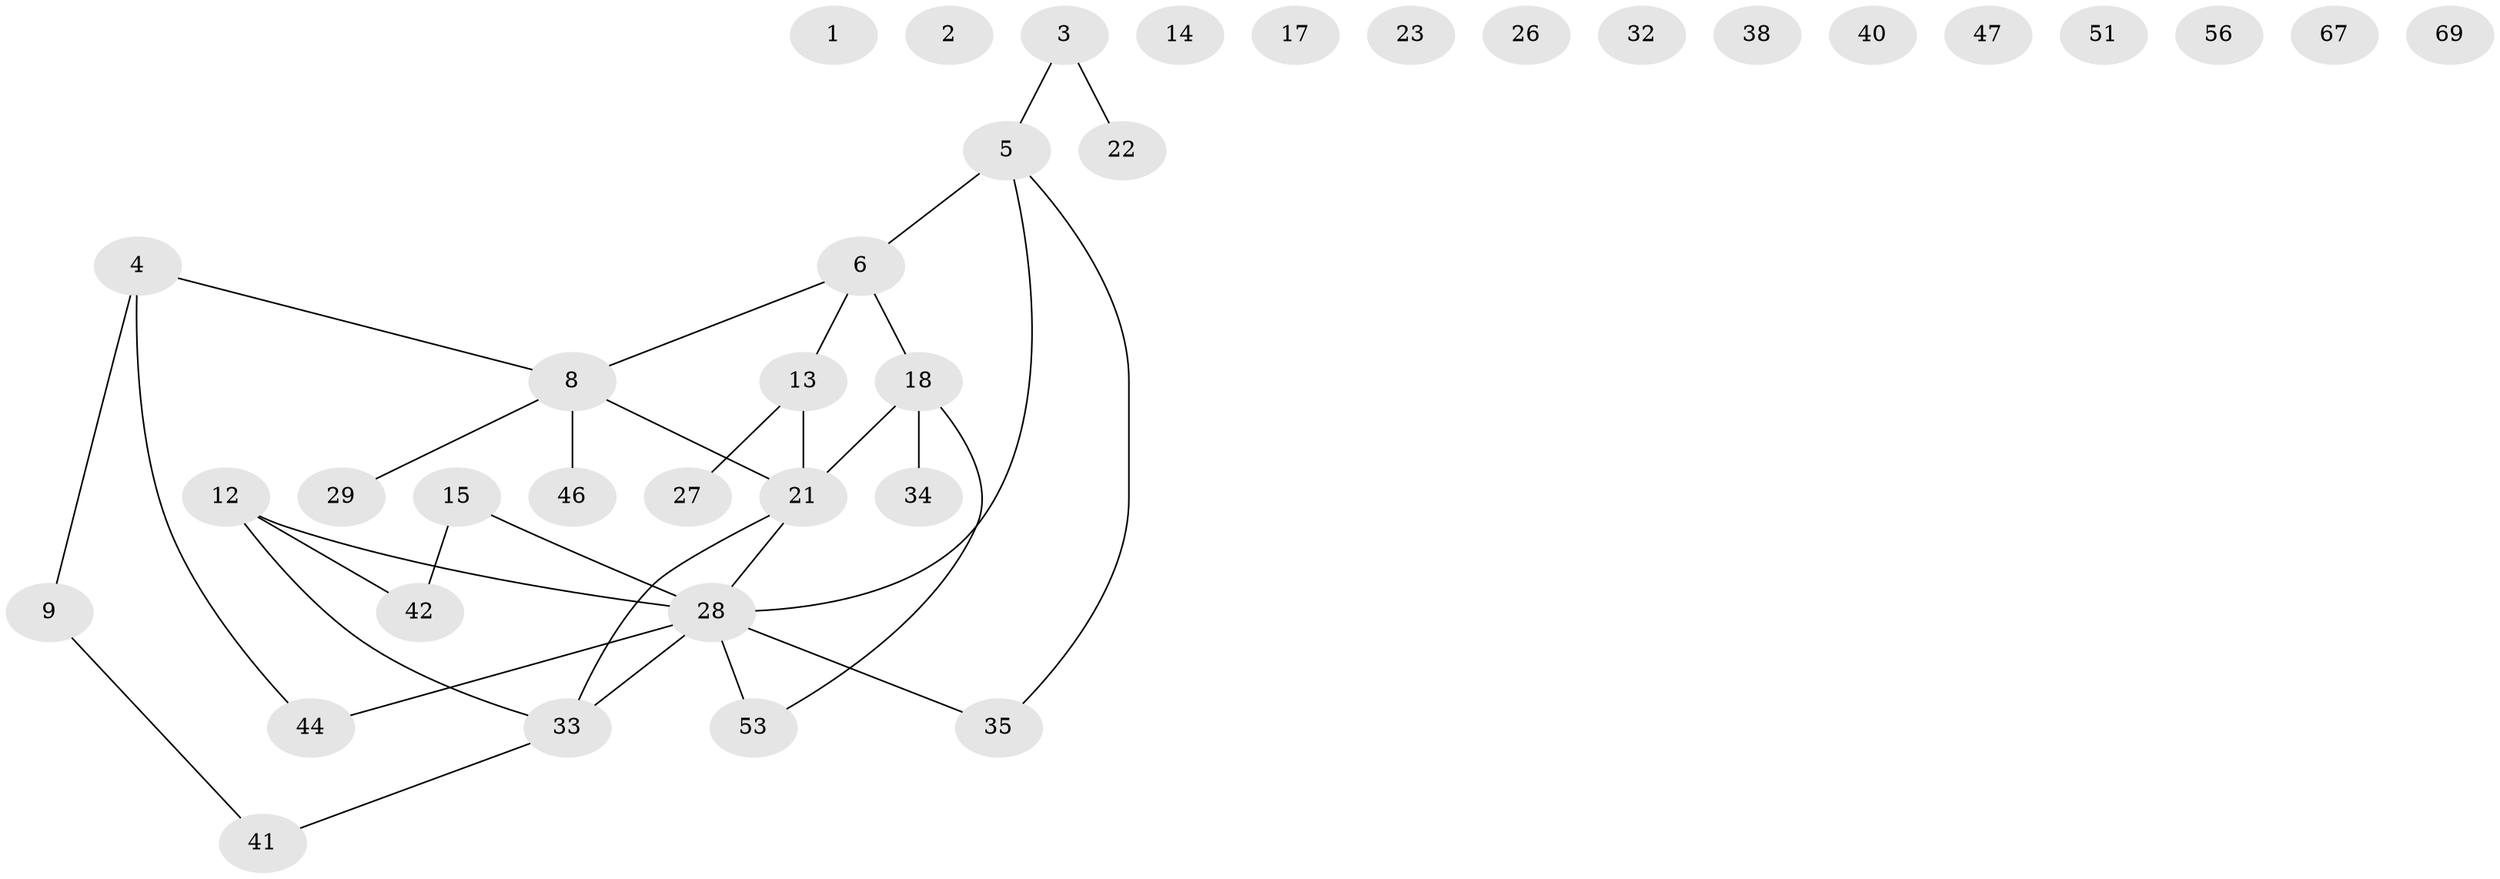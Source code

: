 // original degree distribution, {0: 0.17391304347826086, 2: 0.2028985507246377, 3: 0.15942028985507245, 5: 0.028985507246376812, 1: 0.30434782608695654, 4: 0.13043478260869565}
// Generated by graph-tools (version 1.1) at 2025/13/03/09/25 04:13:13]
// undirected, 37 vertices, 32 edges
graph export_dot {
graph [start="1"]
  node [color=gray90,style=filled];
  1;
  2;
  3 [super="+11+19"];
  4 [super="+36+60"];
  5 [super="+16"];
  6 [super="+7+30+54"];
  8 [super="+10+31"];
  9 [super="+57"];
  12 [super="+39"];
  13 [super="+59"];
  14 [super="+24"];
  15 [super="+20+43"];
  17;
  18 [super="+61+64+68"];
  21 [super="+37"];
  22 [super="+55"];
  23 [super="+25+52"];
  26;
  27;
  28 [super="+45+65"];
  29;
  32;
  33 [super="+50+63"];
  34;
  35 [super="+49"];
  38;
  40;
  41 [super="+58"];
  42;
  44 [super="+48+62+66"];
  46;
  47;
  51;
  53;
  56;
  67;
  69;
  3 -- 5;
  3 -- 22;
  4 -- 9;
  4 -- 44;
  4 -- 8;
  5 -- 35;
  5 -- 6;
  5 -- 28;
  6 -- 8;
  6 -- 18;
  6 -- 13;
  8 -- 29;
  8 -- 46;
  8 -- 21;
  9 -- 41;
  12 -- 33;
  12 -- 42;
  12 -- 28;
  13 -- 21;
  13 -- 27;
  15 -- 42;
  15 -- 28;
  18 -- 21;
  18 -- 34;
  18 -- 53;
  21 -- 33;
  21 -- 28;
  28 -- 35;
  28 -- 53;
  28 -- 33;
  28 -- 44;
  33 -- 41;
}
